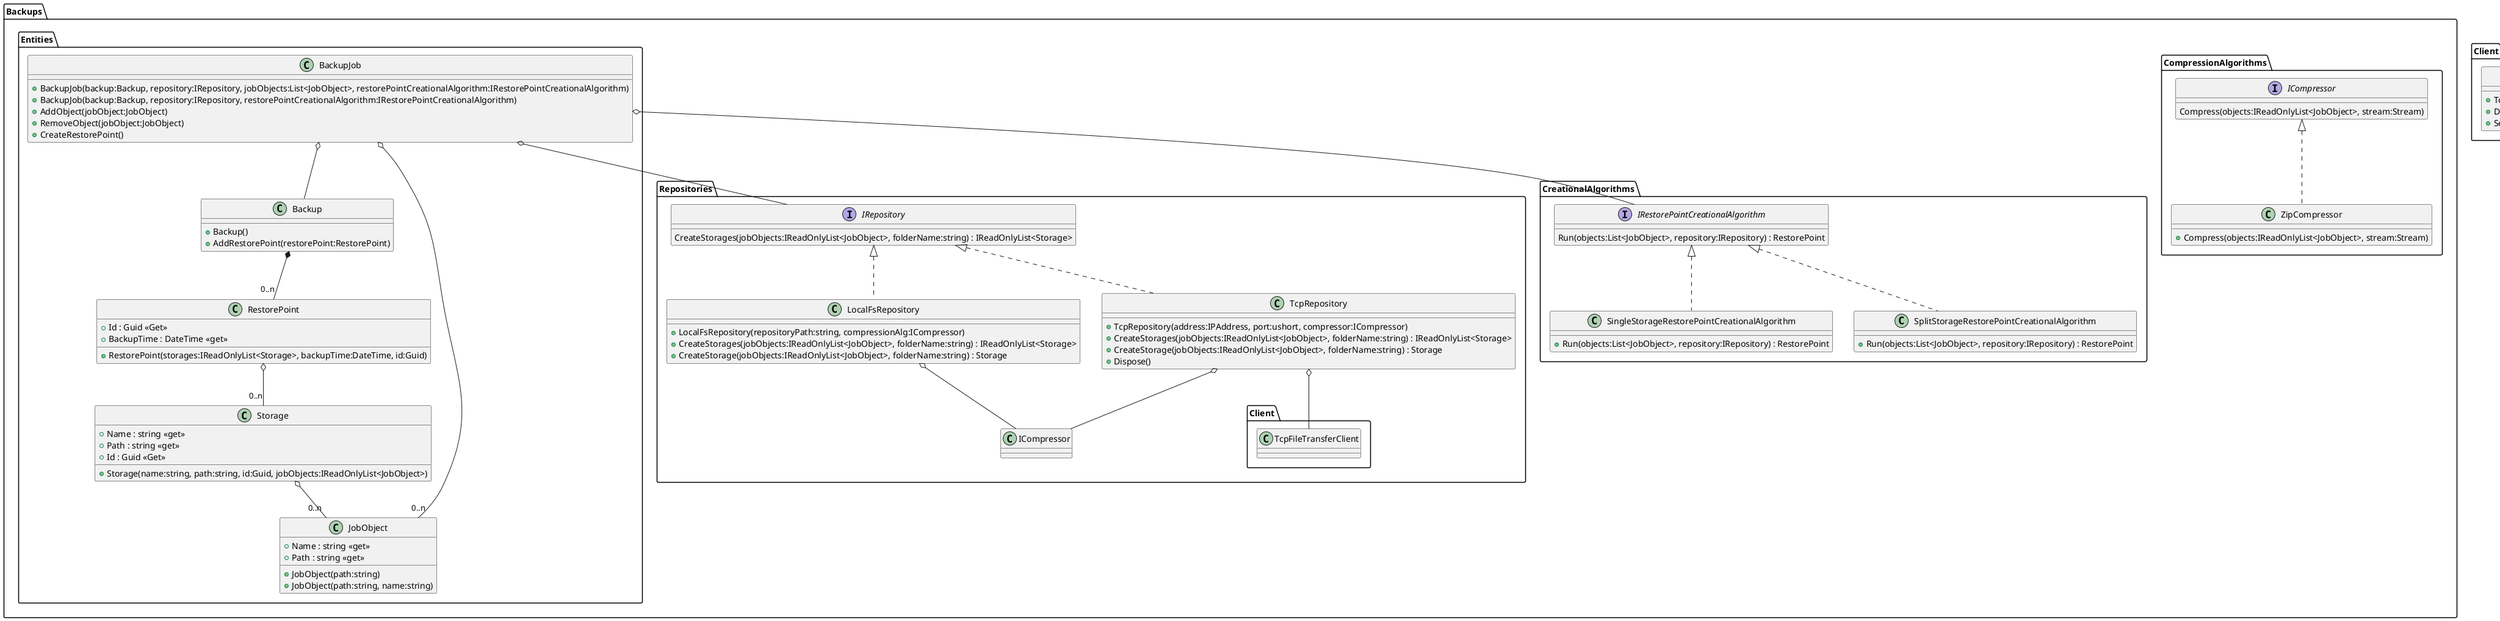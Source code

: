 @startuml
package Backups{
    package Backups.Repositories{
        class LocalFsRepository implements IRepository {
            + LocalFsRepository(repositoryPath:string, compressionAlg:ICompressor)
            + CreateStorages(jobObjects:IReadOnlyList<JobObject>, folderName:string) : IReadOnlyList<Storage>
            + CreateStorage(jobObjects:IReadOnlyList<JobObject>, folderName:string) : Storage
        }

        LocalFsRepository o-- ICompressor

        class TcpRepository implements IRepository {
            + TcpRepository(address:IPAddress, port:ushort, compressor:ICompressor)
            + CreateStorages(jobObjects:IReadOnlyList<JobObject>, folderName:string) : IReadOnlyList<Storage>
            + CreateStorage(jobObjects:IReadOnlyList<JobObject>, folderName:string) : Storage
            + Dispose()
        }

        TcpRepository o-- Client.TcpFileTransferClient
        TcpRepository o-- ICompressor

        interface IRepository {
            CreateStorages(jobObjects:IReadOnlyList<JobObject>, folderName:string) : IReadOnlyList<Storage>
        }
    }

    package Backups.CompressionAlgorithms{
        class ZipCompressor implements ICompressor {
            + Compress(objects:IReadOnlyList<JobObject>, stream:Stream)
        }

        interface ICompressor {
            Compress(objects:IReadOnlyList<JobObject>, stream:Stream)
        }
    }

    package Backups.CreationalAlgorithms{
        class SingleStorageRestorePointCreationalAlgorithm implements IRestorePointCreationalAlgorithm {
            + Run(objects:List<JobObject>, repository:IRepository) : RestorePoint
        }

        class SplitStorageRestorePointCreationalAlgorithm implements IRestorePointCreationalAlgorithm {
            + Run(objects:List<JobObject>, repository:IRepository) : RestorePoint
        }

        interface IRestorePointCreationalAlgorithm {
            Run(objects:List<JobObject>, repository:IRepository) : RestorePoint
        }
    }

    package Backups.Entities{

        class Backup {
            + Backup()
            + AddRestorePoint(restorePoint:RestorePoint)
        }

        Backup *-- "0..n" RestorePoint

        class BackupJob {
            + BackupJob(backup:Backup, repository:IRepository, jobObjects:List<JobObject>, restorePointCreationalAlgorithm:IRestorePointCreationalAlgorithm)
            + BackupJob(backup:Backup, repository:IRepository, restorePointCreationalAlgorithm:IRestorePointCreationalAlgorithm)
            + AddObject(jobObject:JobObject)
            + RemoveObject(jobObject:JobObject)
        + CreateRestorePoint()
        }

        BackupJob o-- Backup
        BackupJob o-- "0..n" JobObject
        BackupJob o-- IRestorePointCreationalAlgorithm
        BackupJob o-- IRepository

        class JobObject {
            + JobObject(path:string)
            + JobObject(path:string, name:string)
            + Name : string <<get>>
            + Path : string <<get>>
        }

        class RestorePoint {
            + RestorePoint(storages:IReadOnlyList<Storage>, backupTime:DateTime, id:Guid)
            + Id : Guid <<Get>>
            + BackupTime : DateTime <<get>>
        }

        RestorePoint o-- "0..n" Storage

        class Storage {
            + Storage(name:string, path:string, id:Guid, jobObjects:IReadOnlyList<JobObject>)
            + Name : string <<get>>
            + Path : string <<get>>
            + Id : Guid <<Get>>
        }

        Storage o-- "0..n" JobObject
    }
}
package Client{
    class TcpFileTransferClient {
        + TcpFileTransferClient(address:string, port:ushort)
        + Dispose()
        + SendFiles(files:IReadOnlyList<TransferFile>, folderName:string)
    }  
}

package Server{
    class TcpServer {
        + TcpServer(port:ushort, repo:IServerRepository)
        + Start()
        + Stop()
        + Read()
    }

    TcpServer o-- IServerRepository

    package Server.Repositories{
        class LocalFSRepository  implements IServerRepository{
            + LocalFSRepository(repositoryPath:string)
            + RepositoryPath : string <<get>>
            + Save(transferFiles:IReadOnlyList<TransferFile>, folderName:string)
        }
        interface IServerRepository {
            Save(transferFiles:IReadOnlyList<TransferFile>, folderName:string)
        }
    }
}

package NetworkTransfer{
    package NetworkTransfer.Headers{
        class FileHeader {
            + FileHeader(name:string, size:int)
            + FileHeader(bytes:byte[])
            + GetByteHeader() : byte[]
            + GetName() : string
            + GetSize() : int
        }

        class FolderHeader {
            + FolderHeader(name:string, filesCount:int)
            + FolderHeader(bytes:byte[])
            + GetByteHeader() : byte[]
            + GetFolderName() : string
            + GetFilesCount() : int
        }
    }

    package NetworkTransfer.Entities{
        class TransferFile {
            + TransferFile(name:string, stream:MemoryStream)
            + Name : string <<get>>
            + Stream : MemoryStream <<get>>
        }
    }
}

@enduml